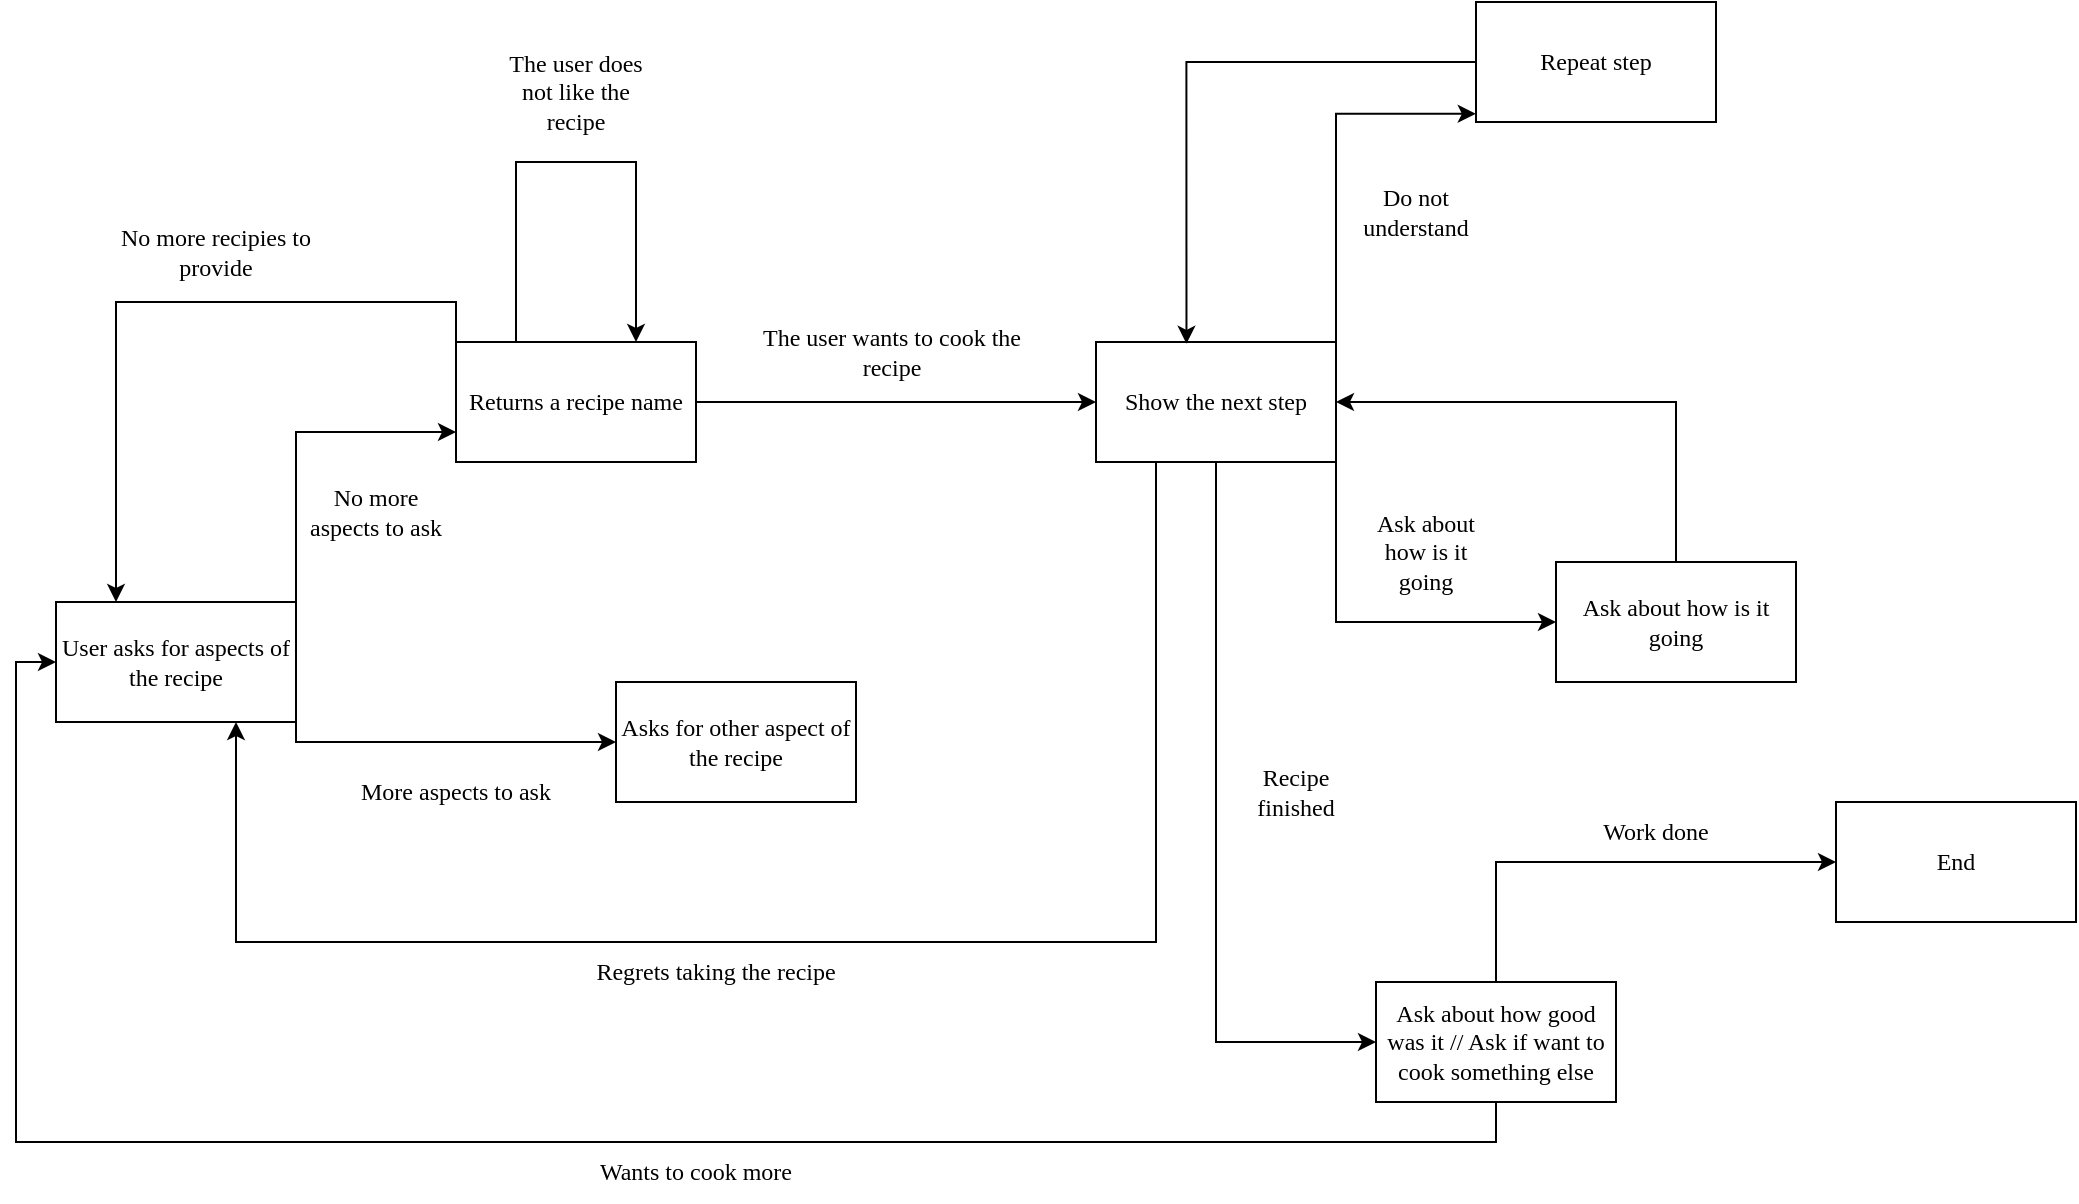 <mxfile version="20.5.3" type="google"><diagram id="nLTK_zLlBuBFGCKfwvqk" name="Página-1"><mxGraphModel grid="1" page="1" gridSize="10" guides="1" tooltips="1" connect="1" arrows="1" fold="1" pageScale="1" pageWidth="827" pageHeight="1169" math="0" shadow="0"><root><mxCell id="0"/><mxCell id="1" parent="0"/><mxCell id="9Uo-NS0pqSxrDtwJeVcE-11" style="edgeStyle=orthogonalEdgeStyle;rounded=0;orthogonalLoop=1;jettySize=auto;html=1;exitX=1;exitY=1;exitDx=0;exitDy=0;entryX=0;entryY=0.5;entryDx=0;entryDy=0;fontFamily=Verdana;" edge="1" parent="1" source="9Uo-NS0pqSxrDtwJeVcE-1" target="9Uo-NS0pqSxrDtwJeVcE-4"><mxGeometry relative="1" as="geometry"><Array as="points"><mxPoint x="40" y="190"/></Array></mxGeometry></mxCell><mxCell id="9Uo-NS0pqSxrDtwJeVcE-13" style="edgeStyle=orthogonalEdgeStyle;rounded=0;orthogonalLoop=1;jettySize=auto;html=1;exitX=1;exitY=0;exitDx=0;exitDy=0;entryX=0;entryY=0.75;entryDx=0;entryDy=0;fontFamily=Verdana;" edge="1" parent="1" source="9Uo-NS0pqSxrDtwJeVcE-1" target="9Uo-NS0pqSxrDtwJeVcE-3"><mxGeometry relative="1" as="geometry"/></mxCell><mxCell id="9Uo-NS0pqSxrDtwJeVcE-1" value="&lt;font face=&quot;Verdana&quot;&gt;User asks for aspects of the recipe&lt;/font&gt;" style="rounded=0;whiteSpace=wrap;html=1;" vertex="1" parent="1"><mxGeometry x="-80" y="120" width="120" height="60" as="geometry"/></mxCell><mxCell id="9Uo-NS0pqSxrDtwJeVcE-17" style="edgeStyle=orthogonalEdgeStyle;rounded=0;orthogonalLoop=1;jettySize=auto;html=1;exitX=0;exitY=0;exitDx=0;exitDy=0;entryX=0.25;entryY=0;entryDx=0;entryDy=0;fontFamily=Verdana;" edge="1" parent="1" source="9Uo-NS0pqSxrDtwJeVcE-3" target="9Uo-NS0pqSxrDtwJeVcE-1"><mxGeometry relative="1" as="geometry"/></mxCell><mxCell id="9Uo-NS0pqSxrDtwJeVcE-19" style="edgeStyle=orthogonalEdgeStyle;rounded=0;orthogonalLoop=1;jettySize=auto;html=1;exitX=1;exitY=0.5;exitDx=0;exitDy=0;entryX=0;entryY=0.5;entryDx=0;entryDy=0;fontFamily=Verdana;" edge="1" parent="1" source="9Uo-NS0pqSxrDtwJeVcE-3" target="9Uo-NS0pqSxrDtwJeVcE-7"><mxGeometry relative="1" as="geometry"/></mxCell><mxCell id="9Uo-NS0pqSxrDtwJeVcE-3" value="&lt;font face=&quot;Verdana&quot;&gt;Returns a recipe name&lt;/font&gt;" style="rounded=0;whiteSpace=wrap;html=1;" vertex="1" parent="1"><mxGeometry x="120" y="-10" width="120" height="60" as="geometry"/></mxCell><mxCell id="9Uo-NS0pqSxrDtwJeVcE-4" value="&lt;font face=&quot;Verdana&quot;&gt;Asks for other aspect of the recipe&lt;/font&gt;" style="rounded=0;whiteSpace=wrap;html=1;" vertex="1" parent="1"><mxGeometry x="200" y="160" width="120" height="60" as="geometry"/></mxCell><mxCell id="9Uo-NS0pqSxrDtwJeVcE-21" style="edgeStyle=orthogonalEdgeStyle;rounded=0;orthogonalLoop=1;jettySize=auto;html=1;exitX=1;exitY=0;exitDx=0;exitDy=0;entryX=-0.001;entryY=0.932;entryDx=0;entryDy=0;entryPerimeter=0;fontFamily=Verdana;" edge="1" parent="1" source="9Uo-NS0pqSxrDtwJeVcE-7" target="9Uo-NS0pqSxrDtwJeVcE-8"><mxGeometry relative="1" as="geometry"/></mxCell><mxCell id="9Uo-NS0pqSxrDtwJeVcE-25" style="edgeStyle=orthogonalEdgeStyle;rounded=0;orthogonalLoop=1;jettySize=auto;html=1;exitX=1;exitY=1;exitDx=0;exitDy=0;entryX=0;entryY=0.5;entryDx=0;entryDy=0;fontFamily=Verdana;" edge="1" parent="1" source="9Uo-NS0pqSxrDtwJeVcE-7" target="9Uo-NS0pqSxrDtwJeVcE-9"><mxGeometry relative="1" as="geometry"/></mxCell><mxCell id="9Uo-NS0pqSxrDtwJeVcE-28" style="edgeStyle=orthogonalEdgeStyle;rounded=0;orthogonalLoop=1;jettySize=auto;html=1;exitX=0.5;exitY=1;exitDx=0;exitDy=0;entryX=0;entryY=0.5;entryDx=0;entryDy=0;fontFamily=Verdana;" edge="1" parent="1" source="9Uo-NS0pqSxrDtwJeVcE-7" target="9Uo-NS0pqSxrDtwJeVcE-10"><mxGeometry relative="1" as="geometry"/></mxCell><mxCell id="9Uo-NS0pqSxrDtwJeVcE-34" style="edgeStyle=orthogonalEdgeStyle;rounded=0;orthogonalLoop=1;jettySize=auto;html=1;exitX=0.25;exitY=1;exitDx=0;exitDy=0;fontFamily=Verdana;entryX=0.75;entryY=1;entryDx=0;entryDy=0;" edge="1" parent="1" source="9Uo-NS0pqSxrDtwJeVcE-7" target="9Uo-NS0pqSxrDtwJeVcE-1"><mxGeometry relative="1" as="geometry"><mxPoint x="70" y="460" as="targetPoint"/><Array as="points"><mxPoint x="470" y="290"/><mxPoint x="10" y="290"/></Array></mxGeometry></mxCell><mxCell id="9Uo-NS0pqSxrDtwJeVcE-7" value="&lt;font face=&quot;Verdana&quot;&gt;Show the next step&lt;/font&gt;" style="rounded=0;whiteSpace=wrap;html=1;" vertex="1" parent="1"><mxGeometry x="440" y="-10" width="120" height="60" as="geometry"/></mxCell><mxCell id="9Uo-NS0pqSxrDtwJeVcE-23" style="edgeStyle=orthogonalEdgeStyle;rounded=0;orthogonalLoop=1;jettySize=auto;html=1;exitX=0;exitY=0.5;exitDx=0;exitDy=0;entryX=0.377;entryY=0.015;entryDx=0;entryDy=0;entryPerimeter=0;fontFamily=Verdana;" edge="1" parent="1" source="9Uo-NS0pqSxrDtwJeVcE-8" target="9Uo-NS0pqSxrDtwJeVcE-7"><mxGeometry relative="1" as="geometry"/></mxCell><mxCell id="9Uo-NS0pqSxrDtwJeVcE-8" value="&lt;font face=&quot;Verdana&quot;&gt;Repeat step&lt;/font&gt;" style="rounded=0;whiteSpace=wrap;html=1;" vertex="1" parent="1"><mxGeometry x="630" y="-180" width="120" height="60" as="geometry"/></mxCell><mxCell id="9Uo-NS0pqSxrDtwJeVcE-27" style="edgeStyle=orthogonalEdgeStyle;rounded=0;orthogonalLoop=1;jettySize=auto;html=1;exitX=0.5;exitY=0;exitDx=0;exitDy=0;entryX=1;entryY=0.5;entryDx=0;entryDy=0;fontFamily=Verdana;" edge="1" parent="1" source="9Uo-NS0pqSxrDtwJeVcE-9" target="9Uo-NS0pqSxrDtwJeVcE-7"><mxGeometry relative="1" as="geometry"/></mxCell><mxCell id="9Uo-NS0pqSxrDtwJeVcE-9" value="&lt;font face=&quot;Verdana&quot;&gt;Ask about how is it going&lt;/font&gt;&lt;span style=&quot;color: rgba(0, 0, 0, 0); font-family: monospace; font-size: 0px; text-align: start;&quot;&gt;%3CmxGraphModel%3E%3Croot%3E%3CmxCell%20id%3D%220%22%2F%3E%3CmxCell%20id%3D%221%22%20parent%3D%220%22%2F%3E%3CmxCell%20id%3D%222%22%20value%3D%22%26lt%3Bfont%20face%3D%26quot%3BVerdana%26quot%3B%26gt%3BAsks%20for%20other%20aspect%20of%20the%20recipe%26lt%3B%2Ffont%26gt%3B%22%20style%3D%22rounded%3D0%3BwhiteSpace%3Dwrap%3Bhtml%3D1%3B%22%20vertex%3D%221%22%20parent%3D%221%22%3E%3CmxGeometry%20x%3D%22180%22%20y%3D%22230%22%20width%3D%22120%22%20height%3D%2260%22%20as%3D%22geometry%22%2F%3E%3C%2FmxCell%3E%3C%2Froot%3E%3C%2FmxGraphModel%3E&lt;/span&gt;" style="rounded=0;whiteSpace=wrap;html=1;" vertex="1" parent="1"><mxGeometry x="670" y="100" width="120" height="60" as="geometry"/></mxCell><mxCell id="9Uo-NS0pqSxrDtwJeVcE-32" style="edgeStyle=orthogonalEdgeStyle;rounded=0;orthogonalLoop=1;jettySize=auto;html=1;exitX=0.5;exitY=0;exitDx=0;exitDy=0;entryX=0;entryY=0.5;entryDx=0;entryDy=0;fontFamily=Verdana;" edge="1" parent="1" source="9Uo-NS0pqSxrDtwJeVcE-10" target="9Uo-NS0pqSxrDtwJeVcE-31"><mxGeometry relative="1" as="geometry"/></mxCell><mxCell id="9Uo-NS0pqSxrDtwJeVcE-37" style="edgeStyle=orthogonalEdgeStyle;rounded=0;orthogonalLoop=1;jettySize=auto;html=1;exitX=0.5;exitY=1;exitDx=0;exitDy=0;entryX=0;entryY=0.5;entryDx=0;entryDy=0;fontFamily=Verdana;" edge="1" parent="1" source="9Uo-NS0pqSxrDtwJeVcE-10" target="9Uo-NS0pqSxrDtwJeVcE-1"><mxGeometry relative="1" as="geometry"/></mxCell><mxCell id="9Uo-NS0pqSxrDtwJeVcE-10" value="&lt;font face=&quot;Verdana&quot;&gt;Ask about how good was it // Ask if want to cook something else&lt;/font&gt;" style="rounded=0;whiteSpace=wrap;html=1;" vertex="1" parent="1"><mxGeometry x="580" y="310" width="120" height="60" as="geometry"/></mxCell><mxCell id="9Uo-NS0pqSxrDtwJeVcE-12" value="More aspects to ask" style="text;html=1;strokeColor=none;fillColor=none;align=center;verticalAlign=middle;whiteSpace=wrap;rounded=0;fontFamily=Verdana;" vertex="1" parent="1"><mxGeometry x="70" y="200" width="100" height="30" as="geometry"/></mxCell><mxCell id="9Uo-NS0pqSxrDtwJeVcE-14" value="No more aspects to ask" style="text;html=1;strokeColor=none;fillColor=none;align=center;verticalAlign=middle;whiteSpace=wrap;rounded=0;fontFamily=Verdana;" vertex="1" parent="1"><mxGeometry x="40" y="60" width="80" height="30" as="geometry"/></mxCell><mxCell id="9Uo-NS0pqSxrDtwJeVcE-15" style="edgeStyle=orthogonalEdgeStyle;rounded=0;orthogonalLoop=1;jettySize=auto;html=1;exitX=0.25;exitY=0;exitDx=0;exitDy=0;entryX=0.75;entryY=0;entryDx=0;entryDy=0;fontFamily=Verdana;" edge="1" parent="1" source="9Uo-NS0pqSxrDtwJeVcE-3" target="9Uo-NS0pqSxrDtwJeVcE-3"><mxGeometry relative="1" as="geometry"><Array as="points"><mxPoint x="150" y="-100"/><mxPoint x="210" y="-100"/></Array></mxGeometry></mxCell><mxCell id="9Uo-NS0pqSxrDtwJeVcE-16" value="The user does not like the recipe" style="text;html=1;strokeColor=none;fillColor=none;align=center;verticalAlign=middle;whiteSpace=wrap;rounded=0;fontFamily=Verdana;" vertex="1" parent="1"><mxGeometry x="140" y="-150" width="80" height="30" as="geometry"/></mxCell><mxCell id="9Uo-NS0pqSxrDtwJeVcE-18" value="No more recipies to provide" style="text;html=1;strokeColor=none;fillColor=none;align=center;verticalAlign=middle;whiteSpace=wrap;rounded=0;fontFamily=Verdana;" vertex="1" parent="1"><mxGeometry x="-60" y="-70" width="120" height="30" as="geometry"/></mxCell><mxCell id="9Uo-NS0pqSxrDtwJeVcE-20" value="The user wants to cook the recipe" style="text;html=1;strokeColor=none;fillColor=none;align=center;verticalAlign=middle;whiteSpace=wrap;rounded=0;fontFamily=Verdana;" vertex="1" parent="1"><mxGeometry x="263" y="-20" width="150" height="30" as="geometry"/></mxCell><mxCell id="9Uo-NS0pqSxrDtwJeVcE-22" value="Do not understand" style="text;html=1;strokeColor=none;fillColor=none;align=center;verticalAlign=middle;whiteSpace=wrap;rounded=0;fontFamily=Verdana;" vertex="1" parent="1"><mxGeometry x="570" y="-90" width="60" height="30" as="geometry"/></mxCell><mxCell id="9Uo-NS0pqSxrDtwJeVcE-26" value="Ask about how is it going" style="text;html=1;strokeColor=none;fillColor=none;align=center;verticalAlign=middle;whiteSpace=wrap;rounded=0;fontFamily=Verdana;" vertex="1" parent="1"><mxGeometry x="570" y="80" width="70" height="30" as="geometry"/></mxCell><mxCell id="9Uo-NS0pqSxrDtwJeVcE-29" value="Recipe finished" style="text;html=1;strokeColor=none;fillColor=none;align=center;verticalAlign=middle;whiteSpace=wrap;rounded=0;fontFamily=Verdana;" vertex="1" parent="1"><mxGeometry x="510" y="200" width="60" height="30" as="geometry"/></mxCell><mxCell id="9Uo-NS0pqSxrDtwJeVcE-31" value="&lt;font face=&quot;Verdana&quot;&gt;End&lt;/font&gt;" style="rounded=0;whiteSpace=wrap;html=1;" vertex="1" parent="1"><mxGeometry x="810" y="220" width="120" height="60" as="geometry"/></mxCell><mxCell id="9Uo-NS0pqSxrDtwJeVcE-33" value="Work done" style="text;html=1;strokeColor=none;fillColor=none;align=center;verticalAlign=middle;whiteSpace=wrap;rounded=0;fontFamily=Verdana;" vertex="1" parent="1"><mxGeometry x="670" y="220" width="100" height="30" as="geometry"/></mxCell><mxCell id="9Uo-NS0pqSxrDtwJeVcE-35" value="Regrets taking the recipe" style="text;html=1;strokeColor=none;fillColor=none;align=center;verticalAlign=middle;whiteSpace=wrap;rounded=0;fontFamily=Verdana;" vertex="1" parent="1"><mxGeometry x="150" y="290" width="200" height="30" as="geometry"/></mxCell><mxCell id="9Uo-NS0pqSxrDtwJeVcE-38" value="Wants to cook more" style="text;html=1;strokeColor=none;fillColor=none;align=center;verticalAlign=middle;whiteSpace=wrap;rounded=0;fontFamily=Verdana;" vertex="1" parent="1"><mxGeometry x="140" y="390" width="200" height="30" as="geometry"/></mxCell></root></mxGraphModel></diagram></mxfile>